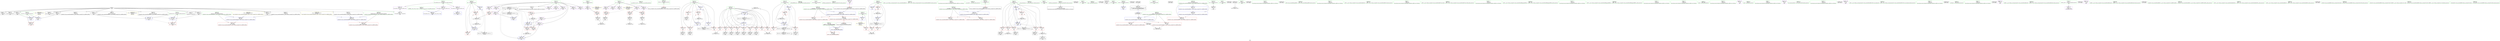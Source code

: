 digraph "SVFG" {
	label="SVFG";

	Node0x55b0bfae4af0 [shape=record,color=grey,label="{NodeID: 0\nNullPtr}"];
	Node0x55b0bfae4af0 -> Node0x55b0bfb07470[style=solid];
	Node0x55b0bfae4af0 -> Node0x55b0bfb07570[style=solid];
	Node0x55b0bfae4af0 -> Node0x55b0bfb07640[style=solid];
	Node0x55b0bfae4af0 -> Node0x55b0bfb07710[style=solid];
	Node0x55b0bfae4af0 -> Node0x55b0bfb077e0[style=solid];
	Node0x55b0bfae4af0 -> Node0x55b0bfb078b0[style=solid];
	Node0x55b0bfae4af0 -> Node0x55b0bfb07980[style=solid];
	Node0x55b0bfae4af0 -> Node0x55b0bfb07a50[style=solid];
	Node0x55b0bfae4af0 -> Node0x55b0bfb07b20[style=solid];
	Node0x55b0bfae4af0 -> Node0x55b0bfb07bf0[style=solid];
	Node0x55b0bfae4af0 -> Node0x55b0bfb07cc0[style=solid];
	Node0x55b0bfae4af0 -> Node0x55b0bfb07d90[style=solid];
	Node0x55b0bfae4af0 -> Node0x55b0bfb07e60[style=solid];
	Node0x55b0bfae4af0 -> Node0x55b0bfb07f30[style=solid];
	Node0x55b0bfae4af0 -> Node0x55b0bfb0e490[style=solid];
	Node0x55b0bfb08950 [shape=record,color=blue,label="{NodeID: 194\n65\<--16\nans\<--\nmain\n}"];
	Node0x55b0bfb08950 -> Node0x55b0bfb0c010[style=dashed];
	Node0x55b0bfb08950 -> Node0x55b0bfb0c0e0[style=dashed];
	Node0x55b0bfb08950 -> Node0x55b0bfb090a0[style=dashed];
	Node0x55b0bfb08950 -> Node0x55b0bfb22250[style=dashed];
	Node0x55b0bfb054c0 [shape=record,color=purple,label="{NodeID: 111\n159\<--8\narrayidx25\<--text\nmain\n}"];
	Node0x55b0bfb054c0 -> Node0x55b0bfb0d460[style=solid];
	Node0x55b0bfb03f50 [shape=record,color=green,label="{NodeID: 28\n36\<--37\n__cxx_global_var_init\<--__cxx_global_var_init_field_insensitive\n}"];
	Node0x55b0bfb0e7c0 [shape=record,color=black,label="{NodeID: 388\n322 = PHI(81, )\n0th arg _ZStplIcSt11char_traitsIcESaIcEENSt7__cxx1112basic_stringIT_T0_T1_EEPKS5_RKS8_ }"];
	Node0x55b0bfb16e90 [shape=record,color=grey,label="{NodeID: 305\n219 = Binary(218, 89, )\n}"];
	Node0x55b0bfb16e90 -> Node0x55b0bfb09170[style=solid];
	Node0x55b0bfb0bb30 [shape=record,color=red,label="{NodeID: 139\n110\<--18\n\<--L\nmain\n}"];
	Node0x55b0bfb0bb30 -> Node0x55b0bfb16d10[style=solid];
	Node0x55b0bfb064c0 [shape=record,color=green,label="{NodeID: 56\n279\<--280\n_ZNSolsEPFRSoS_E\<--_ZNSolsEPFRSoS_E_field_insensitive\n}"];
	Node0x55b0bfb0d1f0 [shape=record,color=red,label="{NodeID: 167\n105\<--104\n\<--arrayidx3\nmain\n}"];
	Node0x55b0bfb0d1f0 -> Node0x55b0bfb08540[style=solid];
	Node0x55b0bfb07d90 [shape=record,color=black,label="{NodeID: 84\n371\<--3\n\<--dummyVal\n_ZStplIcSt11char_traitsIcESaIcEENSt7__cxx1112basic_stringIT_T0_T1_EEPKS5_RKS8_\n}"];
	Node0x55b0bfb07d90 -> Node0x55b0bfb10ac0[style=solid];
	Node0x55b0bfae4cf0 [shape=record,color=green,label="{NodeID: 1\n7\<--1\n__dso_handle\<--dummyObj\nGlob }"];
	Node0x55b0bfb08a20 [shape=record,color=blue,label="{NodeID: 195\n67\<--16\ni\<--\nmain\n}"];
	Node0x55b0bfb08a20 -> Node0x55b0bfb0c1b0[style=dashed];
	Node0x55b0bfb08a20 -> Node0x55b0bfb0c280[style=dashed];
	Node0x55b0bfb08a20 -> Node0x55b0bfb0c350[style=dashed];
	Node0x55b0bfb08a20 -> Node0x55b0bfb0c420[style=dashed];
	Node0x55b0bfb08a20 -> Node0x55b0bfb0c4f0[style=dashed];
	Node0x55b0bfb08a20 -> Node0x55b0bfb0c5c0[style=dashed];
	Node0x55b0bfb08a20 -> Node0x55b0bfb0c690[style=dashed];
	Node0x55b0bfb08a20 -> Node0x55b0bfb0c760[style=dashed];
	Node0x55b0bfb08a20 -> Node0x55b0bfb0c830[style=dashed];
	Node0x55b0bfb08a20 -> Node0x55b0bfb09170[style=dashed];
	Node0x55b0bfb08a20 -> Node0x55b0bfb22750[style=dashed];
	Node0x55b0bfb05590 [shape=record,color=purple,label="{NodeID: 112\n98\<--10\narrayidx\<--str\nmain\n}"];
	Node0x55b0bfb03fe0 [shape=record,color=green,label="{NodeID: 29\n40\<--41\n_ZNSt8ios_base4InitC1Ev\<--_ZNSt8ios_base4InitC1Ev_field_insensitive\n}"];
	Node0x55b0bfb0ebd0 [shape=record,color=black,label="{NodeID: 389\n323 = PHI(241, )\n1st arg _ZStplIcSt11char_traitsIcESaIcEENSt7__cxx1112basic_stringIT_T0_T1_EEPKS5_RKS8_ }"];
	Node0x55b0bfb0ebd0 -> Node0x55b0bfb09650[style=solid];
	Node0x55b0bfb17010 [shape=record,color=grey,label="{NodeID: 306\n93 = cmp(91, 92, )\n}"];
	Node0x55b0bfb0bc00 [shape=record,color=red,label="{NodeID: 140\n113\<--18\n\<--L\nmain\n}"];
	Node0x55b0bfb0bc00 -> Node0x55b0bfb08610[style=solid];
	Node0x55b0bfb065c0 [shape=record,color=green,label="{NodeID: 57\n283\<--284\n_ZNSt7__cxx1119basic_ostringstreamIcSt11char_traitsIcESaIcEED1Ev\<--_ZNSt7__cxx1119basic_ostringstreamIcSt11char_traitsIcESaIcEED1Ev_field_insensitive\n}"];
	Node0x55b0bfb0d2c0 [shape=record,color=red,label="{NodeID: 168\n135\<--134\n\<--arrayidx12\nmain\n}"];
	Node0x55b0bfb0d2c0 -> Node0x55b0bfb058b0[style=solid];
	Node0x55b0bfb07e60 [shape=record,color=black,label="{NodeID: 85\n380\<--3\nlpad.val\<--dummyVal\n_ZStplIcSt11char_traitsIcESaIcEENSt7__cxx1112basic_stringIT_T0_T1_EEPKS5_RKS8_\n}"];
	Node0x55b0bfae5570 [shape=record,color=green,label="{NodeID: 2\n16\<--1\n\<--dummyObj\nCan only get source location for instruction, argument, global var or function.}"];
	Node0x55b0bfb08af0 [shape=record,color=blue,label="{NodeID: 196\n143\<--89\narrayidx17\<--\nmain\n}"];
	Node0x55b0bfb08af0 -> Node0x55b0bfb25e50[style=dashed];
	Node0x55b0bfb05660 [shape=record,color=purple,label="{NodeID: 113\n104\<--10\narrayidx3\<--str\nmain\n}"];
	Node0x55b0bfb05660 -> Node0x55b0bfb0d1f0[style=solid];
	Node0x55b0bfb040b0 [shape=record,color=green,label="{NodeID: 30\n46\<--47\n__cxa_atexit\<--__cxa_atexit_field_insensitive\n}"];
	Node0x55b0bfb0ece0 [shape=record,color=black,label="{NodeID: 390\n324 = PHI(79, )\n2nd arg _ZStplIcSt11char_traitsIcESaIcEENSt7__cxx1112basic_stringIT_T0_T1_EEPKS5_RKS8_ }"];
	Node0x55b0bfb0ece0 -> Node0x55b0bfb09720[style=solid];
	Node0x55b0bfb17190 [shape=record,color=grey,label="{NodeID: 307\n149 = cmp(148, 150, )\n}"];
	Node0x55b0bfb0bcd0 [shape=record,color=red,label="{NodeID: 141\n129\<--18\n\<--L\nmain\n}"];
	Node0x55b0bfb0bcd0 -> Node0x55b0bfb17790[style=solid];
	Node0x55b0bfb066c0 [shape=record,color=green,label="{NodeID: 58\n312\<--313\n__gxx_personality_v0\<--__gxx_personality_v0_field_insensitive\n}"];
	Node0x55b0bfb0d390 [shape=record,color=red,label="{NodeID: 169\n155\<--154\n\<--arrayidx22\nmain\n}"];
	Node0x55b0bfb0d390 -> Node0x55b0bfb05b20[style=solid];
	Node0x55b0bfb07f30 [shape=record,color=black,label="{NodeID: 86\n381\<--3\nlpad.val6\<--dummyVal\n_ZStplIcSt11char_traitsIcESaIcEENSt7__cxx1112basic_stringIT_T0_T1_EEPKS5_RKS8_\n}"];
	Node0x55b0bfae5600 [shape=record,color=green,label="{NodeID: 3\n20\<--1\n.str\<--dummyObj\nGlob }"];
	Node0x55b0bfb08bc0 [shape=record,color=blue,label="{NodeID: 197\n69\<--89\nj\<--\nmain\n}"];
	Node0x55b0bfb08bc0 -> Node0x55b0bfb0c900[style=dashed];
	Node0x55b0bfb08bc0 -> Node0x55b0bfb0c9d0[style=dashed];
	Node0x55b0bfb08bc0 -> Node0x55b0bfb0caa0[style=dashed];
	Node0x55b0bfb08bc0 -> Node0x55b0bfb0cb70[style=dashed];
	Node0x55b0bfb08bc0 -> Node0x55b0bfb0cc40[style=dashed];
	Node0x55b0bfb08bc0 -> Node0x55b0bfb0cd10[style=dashed];
	Node0x55b0bfb08bc0 -> Node0x55b0bfb08bc0[style=dashed];
	Node0x55b0bfb08bc0 -> Node0x55b0bfb08fd0[style=dashed];
	Node0x55b0bfb08bc0 -> Node0x55b0bfb22c50[style=dashed];
	Node0x55b0bfb05730 [shape=record,color=purple,label="{NodeID: 114\n115\<--10\narrayidx6\<--str\nmain\n}"];
	Node0x55b0bfb041b0 [shape=record,color=green,label="{NodeID: 31\n45\<--51\n_ZNSt8ios_base4InitD1Ev\<--_ZNSt8ios_base4InitD1Ev_field_insensitive\n}"];
	Node0x55b0bfb041b0 -> Node0x55b0bfb081d0[style=solid];
	Node0x55b0bfb0f510 [shape=record,color=black,label="{NodeID: 391\n85 = PHI()\n}"];
	Node0x55b0bfb17310 [shape=record,color=grey,label="{NodeID: 308\n168 = cmp(166, 167, )\n}"];
	Node0x55b0bfb0bda0 [shape=record,color=red,label="{NodeID: 142\n91\<--63\n\<--t\nmain\n}"];
	Node0x55b0bfb0bda0 -> Node0x55b0bfb17010[style=solid];
	Node0x55b0bfb067c0 [shape=record,color=green,label="{NodeID: 59\n325\<--326\n__lhs.addr\<--__lhs.addr_field_insensitive\n_ZStplIcSt11char_traitsIcESaIcEENSt7__cxx1112basic_stringIT_T0_T1_EEPKS5_RKS8_\n}"];
	Node0x55b0bfb067c0 -> Node0x55b0bfb0d870[style=solid];
	Node0x55b0bfb067c0 -> Node0x55b0bfb0d940[style=solid];
	Node0x55b0bfb067c0 -> Node0x55b0bfb09650[style=solid];
	Node0x55b0bfb0d460 [shape=record,color=red,label="{NodeID: 170\n160\<--159\n\<--arrayidx25\nmain\n}"];
	Node0x55b0bfb0d460 -> Node0x55b0bfb05cc0[style=solid];
	Node0x55b0bfb08000 [shape=record,color=black,label="{NodeID: 87\n13\<--12\n\<--dp\nCan only get source location for instruction, argument, global var or function.}"];
	Node0x55b0bfae5690 [shape=record,color=green,label="{NodeID: 4\n22\<--1\n.str.1\<--dummyObj\nGlob }"];
	Node0x55b0bfb08c90 [shape=record,color=blue,label="{NodeID: 198\n71\<--16\nk\<--\nmain\n}"];
	Node0x55b0bfb08c90 -> Node0x55b0bfb0cde0[style=dashed];
	Node0x55b0bfb08c90 -> Node0x55b0bfb0ceb0[style=dashed];
	Node0x55b0bfb08c90 -> Node0x55b0bfb0cf80[style=dashed];
	Node0x55b0bfb08c90 -> Node0x55b0bfb08e30[style=dashed];
	Node0x55b0bfb08c90 -> Node0x55b0bfb25950[style=dashed];
	Node0x55b0bfb0a7d0 [shape=record,color=purple,label="{NodeID: 115\n134\<--10\narrayidx12\<--str\nmain\n}"];
	Node0x55b0bfb0a7d0 -> Node0x55b0bfb0d2c0[style=solid];
	Node0x55b0bfb042b0 [shape=record,color=green,label="{NodeID: 32\n58\<--59\nmain\<--main_field_insensitive\n}"];
	Node0x55b0bfb0f610 [shape=record,color=black,label="{NodeID: 392\n117 = PHI()\n}"];
	Node0x55b0bfb17490 [shape=record,color=grey,label="{NodeID: 309\n162 = cmp(156, 161, )\n}"];
	Node0x55b0bfb0be70 [shape=record,color=red,label="{NodeID: 143\n269\<--63\n\<--t\nmain\n}"];
	Node0x55b0bfb06890 [shape=record,color=green,label="{NodeID: 60\n327\<--328\n__rhs.addr\<--__rhs.addr_field_insensitive\n_ZStplIcSt11char_traitsIcESaIcEENSt7__cxx1112basic_stringIT_T0_T1_EEPKS5_RKS8_\n}"];
	Node0x55b0bfb06890 -> Node0x55b0bfb0da10[style=solid];
	Node0x55b0bfb06890 -> Node0x55b0bfb0dae0[style=solid];
	Node0x55b0bfb06890 -> Node0x55b0bfb09720[style=solid];
	Node0x55b0bfb0d530 [shape=record,color=red,label="{NodeID: 171\n177\<--176\n\<--arrayidx35\nmain\n}"];
	Node0x55b0bfb0d530 -> Node0x55b0bfb0a710[style=solid];
	Node0x55b0bfb08100 [shape=record,color=black,label="{NodeID: 88\n60\<--16\nmain_ret\<--\nmain\n}"];
	Node0x55b0bfae5720 [shape=record,color=green,label="{NodeID: 5\n24\<--1\n.str.2\<--dummyObj\nGlob }"];
	Node0x55b0bfb08d60 [shape=record,color=blue,label="{NodeID: 199\n183\<--185\narrayidx39\<--add\nmain\n}"];
	Node0x55b0bfb08d60 -> Node0x55b0bfb0d530[style=dashed];
	Node0x55b0bfb08d60 -> Node0x55b0bfb0d600[style=dashed];
	Node0x55b0bfb08d60 -> Node0x55b0bfb0d6d0[style=dashed];
	Node0x55b0bfb08d60 -> Node0x55b0bfb08d60[style=dashed];
	Node0x55b0bfb08d60 -> Node0x55b0bfb08f00[style=dashed];
	Node0x55b0bfb0a860 [shape=record,color=purple,label="{NodeID: 116\n154\<--10\narrayidx22\<--str\nmain\n}"];
	Node0x55b0bfb0a860 -> Node0x55b0bfb0d390[style=solid];
	Node0x55b0bfb043b0 [shape=record,color=green,label="{NodeID: 33\n61\<--62\nretval\<--retval_field_insensitive\nmain\n}"];
	Node0x55b0bfb043b0 -> Node0x55b0bfb0e590[style=solid];
	Node0x55b0bfb0f710 [shape=record,color=black,label="{NodeID: 393\n43 = PHI()\n}"];
	Node0x55b0bfb17610 [shape=record,color=grey,label="{NodeID: 310\n107 = cmp(106, 108, )\n}"];
	Node0x55b0bfb0bf40 [shape=record,color=red,label="{NodeID: 144\n286\<--63\n\<--t\nmain\n}"];
	Node0x55b0bfb0bf40 -> Node0x55b0bfb16b90[style=solid];
	Node0x55b0bfb06960 [shape=record,color=green,label="{NodeID: 61\n329\<--330\n__len\<--__len_field_insensitive\n_ZStplIcSt11char_traitsIcESaIcEENSt7__cxx1112basic_stringIT_T0_T1_EEPKS5_RKS8_\n}"];
	Node0x55b0bfb06960 -> Node0x55b0bfb0dbb0[style=solid];
	Node0x55b0bfb06960 -> Node0x55b0bfb0dc80[style=solid];
	Node0x55b0bfb06960 -> Node0x55b0bfb10780[style=solid];
	Node0x55b0bfb28b70 [shape=record,color=yellow,style=double,label="{NodeID: 338\n2V_1 = ENCHI(MR_2V_0)\npts\{17 \}\nFun[main]}"];
	Node0x55b0bfb28b70 -> Node0x55b0bfb0b8c0[style=dashed];
	Node0x55b0bfb0d600 [shape=record,color=red,label="{NodeID: 172\n184\<--183\n\<--arrayidx39\nmain\n}"];
	Node0x55b0bfb0d600 -> Node0x55b0bfb0a710[style=solid];
	Node0x55b0bfb081d0 [shape=record,color=black,label="{NodeID: 89\n44\<--45\n\<--_ZNSt8ios_base4InitD1Ev\nCan only get source location for instruction, argument, global var or function.}"];
	Node0x55b0bfae96d0 [shape=record,color=green,label="{NodeID: 6\n26\<--1\n_ZSt4cout\<--dummyObj\nGlob }"];
	Node0x55b0bfb08e30 [shape=record,color=blue,label="{NodeID: 200\n71\<--189\nk\<--inc40\nmain\n}"];
	Node0x55b0bfb08e30 -> Node0x55b0bfb0cde0[style=dashed];
	Node0x55b0bfb08e30 -> Node0x55b0bfb0ceb0[style=dashed];
	Node0x55b0bfb08e30 -> Node0x55b0bfb0cf80[style=dashed];
	Node0x55b0bfb08e30 -> Node0x55b0bfb08e30[style=dashed];
	Node0x55b0bfb08e30 -> Node0x55b0bfb25950[style=dashed];
	Node0x55b0bfb0a8f0 [shape=record,color=purple,label="{NodeID: 117\n142\<--12\narrayidx16\<--dp\nmain\n}"];
	Node0x55b0bfb04480 [shape=record,color=green,label="{NodeID: 34\n63\<--64\nt\<--t_field_insensitive\nmain\n}"];
	Node0x55b0bfb04480 -> Node0x55b0bfb0bda0[style=solid];
	Node0x55b0bfb04480 -> Node0x55b0bfb0be70[style=solid];
	Node0x55b0bfb04480 -> Node0x55b0bfb0bf40[style=solid];
	Node0x55b0bfb04480 -> Node0x55b0bfb0e660[style=solid];
	Node0x55b0bfb04480 -> Node0x55b0bfb09580[style=solid];
	Node0x55b0bfb0f810 [shape=record,color=black,label="{NodeID: 394\n100 = PHI()\n}"];
	Node0x55b0bfb17790 [shape=record,color=grey,label="{NodeID: 311\n130 = cmp(128, 129, )\n}"];
	Node0x55b0bfb0c010 [shape=record,color=red,label="{NodeID: 145\n208\<--65\n\<--ans\nmain\n}"];
	Node0x55b0bfb0c010 -> Node0x55b0bfb16a10[style=solid];
	Node0x55b0bfb06a30 [shape=record,color=green,label="{NodeID: 62\n331\<--332\nnrvo\<--nrvo_field_insensitive\n_ZStplIcSt11char_traitsIcESaIcEENSt7__cxx1112basic_stringIT_T0_T1_EEPKS5_RKS8_\n}"];
	Node0x55b0bfb06a30 -> Node0x55b0bfb0dd50[style=solid];
	Node0x55b0bfb06a30 -> Node0x55b0bfb10850[style=solid];
	Node0x55b0bfb06a30 -> Node0x55b0bfb10920[style=solid];
	Node0x55b0bfb0d6d0 [shape=record,color=red,label="{NodeID: 173\n198\<--197\n\<--arrayidx44\nmain\n}"];
	Node0x55b0bfb0d6d0 -> Node0x55b0bfb16890[style=solid];
	Node0x55b0bfb082d0 [shape=record,color=black,label="{NodeID: 90\n226\<--73\n\<--out\nmain\n}"];
	Node0x55b0bfae9760 [shape=record,color=green,label="{NodeID: 7\n27\<--1\n.str.3\<--dummyObj\nGlob }"];
	Node0x55b0bfb08f00 [shape=record,color=blue,label="{NodeID: 201\n197\<--199\narrayidx44\<--rem\nmain\n}"];
	Node0x55b0bfb08f00 -> Node0x55b0bfb25e50[style=dashed];
	Node0x55b0bfb0a9c0 [shape=record,color=purple,label="{NodeID: 118\n143\<--12\narrayidx17\<--dp\nmain\n}"];
	Node0x55b0bfb0a9c0 -> Node0x55b0bfb08af0[style=solid];
	Node0x55b0bfb04550 [shape=record,color=green,label="{NodeID: 35\n65\<--66\nans\<--ans_field_insensitive\nmain\n}"];
	Node0x55b0bfb04550 -> Node0x55b0bfb0c010[style=solid];
	Node0x55b0bfb04550 -> Node0x55b0bfb0c0e0[style=solid];
	Node0x55b0bfb04550 -> Node0x55b0bfb08950[style=solid];
	Node0x55b0bfb04550 -> Node0x55b0bfb090a0[style=solid];
	Node0x55b0bfb0f910 [shape=record,color=black,label="{NodeID: 395\n276 = PHI()\n}"];
	Node0x55b0bfb17910 [shape=record,color=grey,label="{NodeID: 312\n238 = cmp(235, 239, )\n}"];
	Node0x55b0bfb0c0e0 [shape=record,color=red,label="{NodeID: 146\n227\<--65\n\<--ans\nmain\n}"];
	Node0x55b0bfb06b00 [shape=record,color=green,label="{NodeID: 63\n333\<--334\nexn.slot\<--exn.slot_field_insensitive\n_ZStplIcSt11char_traitsIcESaIcEENSt7__cxx1112basic_stringIT_T0_T1_EEPKS5_RKS8_\n}"];
	Node0x55b0bfb06b00 -> Node0x55b0bfb0de20[style=solid];
	Node0x55b0bfb06b00 -> Node0x55b0bfb109f0[style=solid];
	Node0x55b0bfb0d7a0 [shape=record,color=red,label="{NodeID: 174\n213\<--212\n\<--arrayidx51\nmain\n}"];
	Node0x55b0bfb0d7a0 -> Node0x55b0bfb16a10[style=solid];
	Node0x55b0bfb083a0 [shape=record,color=black,label="{NodeID: 91\n97\<--96\nidxprom\<--\nmain\n}"];
	Node0x55b0bfae9820 [shape=record,color=green,label="{NodeID: 8\n29\<--1\n.str.4\<--dummyObj\nGlob }"];
	Node0x55b0bfb08fd0 [shape=record,color=blue,label="{NodeID: 202\n69\<--205\nj\<--inc47\nmain\n}"];
	Node0x55b0bfb08fd0 -> Node0x55b0bfb0c900[style=dashed];
	Node0x55b0bfb08fd0 -> Node0x55b0bfb0c9d0[style=dashed];
	Node0x55b0bfb08fd0 -> Node0x55b0bfb0caa0[style=dashed];
	Node0x55b0bfb08fd0 -> Node0x55b0bfb0cb70[style=dashed];
	Node0x55b0bfb08fd0 -> Node0x55b0bfb0cc40[style=dashed];
	Node0x55b0bfb08fd0 -> Node0x55b0bfb0cd10[style=dashed];
	Node0x55b0bfb08fd0 -> Node0x55b0bfb08bc0[style=dashed];
	Node0x55b0bfb08fd0 -> Node0x55b0bfb08fd0[style=dashed];
	Node0x55b0bfb08fd0 -> Node0x55b0bfb22c50[style=dashed];
	Node0x55b0bfb0aa90 [shape=record,color=purple,label="{NodeID: 119\n172\<--12\narrayidx33\<--dp\nmain\n}"];
	Node0x55b0bfb04620 [shape=record,color=green,label="{NodeID: 36\n67\<--68\ni\<--i_field_insensitive\nmain\n}"];
	Node0x55b0bfb04620 -> Node0x55b0bfb0c1b0[style=solid];
	Node0x55b0bfb04620 -> Node0x55b0bfb0c280[style=solid];
	Node0x55b0bfb04620 -> Node0x55b0bfb0c350[style=solid];
	Node0x55b0bfb04620 -> Node0x55b0bfb0c420[style=solid];
	Node0x55b0bfb04620 -> Node0x55b0bfb0c4f0[style=solid];
	Node0x55b0bfb04620 -> Node0x55b0bfb0c5c0[style=solid];
	Node0x55b0bfb04620 -> Node0x55b0bfb0c690[style=solid];
	Node0x55b0bfb04620 -> Node0x55b0bfb0c760[style=solid];
	Node0x55b0bfb04620 -> Node0x55b0bfb0c830[style=solid];
	Node0x55b0bfb04620 -> Node0x55b0bfb08a20[style=solid];
	Node0x55b0bfb04620 -> Node0x55b0bfb09170[style=solid];
	Node0x55b0bfb0fa10 [shape=record,color=black,label="{NodeID: 396\n357 = PHI()\n}"];
	Node0x55b0bfb17a90 [shape=record,color=grey,label="{NodeID: 313\n137 = cmp(136, 138, )\n}"];
	Node0x55b0bfb0c1b0 [shape=record,color=red,label="{NodeID: 147\n128\<--67\n\<--i\nmain\n}"];
	Node0x55b0bfb0c1b0 -> Node0x55b0bfb17790[style=solid];
	Node0x55b0bfb06bd0 [shape=record,color=green,label="{NodeID: 64\n335\<--336\nehselector.slot\<--ehselector.slot_field_insensitive\n_ZStplIcSt11char_traitsIcESaIcEENSt7__cxx1112basic_stringIT_T0_T1_EEPKS5_RKS8_\n}"];
	Node0x55b0bfb06bd0 -> Node0x55b0bfb0def0[style=solid];
	Node0x55b0bfb06bd0 -> Node0x55b0bfb10ac0[style=solid];
	Node0x55b0bfb0d870 [shape=record,color=red,label="{NodeID: 175\n339\<--325\n\<--__lhs.addr\n_ZStplIcSt11char_traitsIcESaIcEENSt7__cxx1112basic_stringIT_T0_T1_EEPKS5_RKS8_\n|{<s0>23}}"];
	Node0x55b0bfb0d870:s0 -> Node0x55b0bfb361c0[style=solid,color=red];
	Node0x55b0bfb08470 [shape=record,color=black,label="{NodeID: 92\n103\<--102\nidxprom2\<--\nmain\n}"];
	Node0x55b0bfae98e0 [shape=record,color=green,label="{NodeID: 9\n32\<--1\n\<--dummyObj\nCan only get source location for instruction, argument, global var or function.}"];
	Node0x55b0bfb090a0 [shape=record,color=blue,label="{NodeID: 203\n65\<--215\nans\<--rem53\nmain\n}"];
	Node0x55b0bfb090a0 -> Node0x55b0bfb0c010[style=dashed];
	Node0x55b0bfb090a0 -> Node0x55b0bfb0c0e0[style=dashed];
	Node0x55b0bfb090a0 -> Node0x55b0bfb090a0[style=dashed];
	Node0x55b0bfb090a0 -> Node0x55b0bfb22250[style=dashed];
	Node0x55b0bfb0ab60 [shape=record,color=purple,label="{NodeID: 120\n176\<--12\narrayidx35\<--dp\nmain\n}"];
	Node0x55b0bfb0ab60 -> Node0x55b0bfb0d530[style=solid];
	Node0x55b0bfb046f0 [shape=record,color=green,label="{NodeID: 37\n69\<--70\nj\<--j_field_insensitive\nmain\n}"];
	Node0x55b0bfb046f0 -> Node0x55b0bfb0c900[style=solid];
	Node0x55b0bfb046f0 -> Node0x55b0bfb0c9d0[style=solid];
	Node0x55b0bfb046f0 -> Node0x55b0bfb0caa0[style=solid];
	Node0x55b0bfb046f0 -> Node0x55b0bfb0cb70[style=solid];
	Node0x55b0bfb046f0 -> Node0x55b0bfb0cc40[style=solid];
	Node0x55b0bfb046f0 -> Node0x55b0bfb0cd10[style=solid];
	Node0x55b0bfb046f0 -> Node0x55b0bfb08bc0[style=solid];
	Node0x55b0bfb046f0 -> Node0x55b0bfb08fd0[style=solid];
	Node0x55b0bfb0fb10 [shape=record,color=black,label="{NodeID: 397\n228 = PHI()\n}"];
	Node0x55b0bfb0c280 [shape=record,color=red,label="{NodeID: 148\n132\<--67\n\<--i\nmain\n}"];
	Node0x55b0bfb0c280 -> Node0x55b0bfb086e0[style=solid];
	Node0x55b0bfb06ca0 [shape=record,color=green,label="{NodeID: 65\n341\<--342\n_ZNSt11char_traitsIcE6lengthEPKc\<--_ZNSt11char_traitsIcE6lengthEPKc_field_insensitive\n}"];
	Node0x55b0bfb0d940 [shape=record,color=red,label="{NodeID: 176\n355\<--325\n\<--__lhs.addr\n_ZStplIcSt11char_traitsIcESaIcEENSt7__cxx1112basic_stringIT_T0_T1_EEPKS5_RKS8_\n}"];
	Node0x55b0bfb08540 [shape=record,color=black,label="{NodeID: 93\n106\<--105\nconv\<--\nmain\n}"];
	Node0x55b0bfb08540 -> Node0x55b0bfb17610[style=solid];
	Node0x55b0bfae99a0 [shape=record,color=green,label="{NodeID: 10\n89\<--1\n\<--dummyObj\nCan only get source location for instruction, argument, global var or function.}"];
	Node0x55b0bfb09170 [shape=record,color=blue,label="{NodeID: 204\n67\<--219\ni\<--inc55\nmain\n}"];
	Node0x55b0bfb09170 -> Node0x55b0bfb0c1b0[style=dashed];
	Node0x55b0bfb09170 -> Node0x55b0bfb0c280[style=dashed];
	Node0x55b0bfb09170 -> Node0x55b0bfb0c350[style=dashed];
	Node0x55b0bfb09170 -> Node0x55b0bfb0c420[style=dashed];
	Node0x55b0bfb09170 -> Node0x55b0bfb0c4f0[style=dashed];
	Node0x55b0bfb09170 -> Node0x55b0bfb0c5c0[style=dashed];
	Node0x55b0bfb09170 -> Node0x55b0bfb0c690[style=dashed];
	Node0x55b0bfb09170 -> Node0x55b0bfb0c760[style=dashed];
	Node0x55b0bfb09170 -> Node0x55b0bfb0c830[style=dashed];
	Node0x55b0bfb09170 -> Node0x55b0bfb09170[style=dashed];
	Node0x55b0bfb09170 -> Node0x55b0bfb22750[style=dashed];
	Node0x55b0bfb0ac30 [shape=record,color=purple,label="{NodeID: 121\n180\<--12\narrayidx37\<--dp\nmain\n}"];
	Node0x55b0bfb047c0 [shape=record,color=green,label="{NodeID: 38\n71\<--72\nk\<--k_field_insensitive\nmain\n}"];
	Node0x55b0bfb047c0 -> Node0x55b0bfb0cde0[style=solid];
	Node0x55b0bfb047c0 -> Node0x55b0bfb0ceb0[style=solid];
	Node0x55b0bfb047c0 -> Node0x55b0bfb0cf80[style=solid];
	Node0x55b0bfb047c0 -> Node0x55b0bfb08c90[style=solid];
	Node0x55b0bfb047c0 -> Node0x55b0bfb08e30[style=solid];
	Node0x55b0bfb0c350 [shape=record,color=red,label="{NodeID: 149\n140\<--67\n\<--i\nmain\n}"];
	Node0x55b0bfb0c350 -> Node0x55b0bfb05980[style=solid];
	Node0x55b0bfb06da0 [shape=record,color=green,label="{NodeID: 66\n346\<--347\n_ZNSt7__cxx1112basic_stringIcSt11char_traitsIcESaIcEEC1Ev\<--_ZNSt7__cxx1112basic_stringIcSt11char_traitsIcESaIcEEC1Ev_field_insensitive\n}"];
	Node0x55b0bfb0da10 [shape=record,color=red,label="{NodeID: 177\n349\<--327\n\<--__rhs.addr\n_ZStplIcSt11char_traitsIcESaIcEENSt7__cxx1112basic_stringIT_T0_T1_EEPKS5_RKS8_\n}"];
	Node0x55b0bfb08610 [shape=record,color=black,label="{NodeID: 94\n114\<--113\nidxprom5\<--\nmain\n}"];
	Node0x55b0bfae9aa0 [shape=record,color=green,label="{NodeID: 11\n108\<--1\n\<--dummyObj\nCan only get source location for instruction, argument, global var or function.}"];
	Node0x55b0bfb09240 [shape=record,color=blue,label="{NodeID: 205\n75\<--253\nexn.slot\<--\nmain\n}"];
	Node0x55b0bfb09240 -> Node0x55b0bfb0d050[style=dashed];
	Node0x55b0bfb0ad00 [shape=record,color=purple,label="{NodeID: 122\n183\<--12\narrayidx39\<--dp\nmain\n}"];
	Node0x55b0bfb0ad00 -> Node0x55b0bfb0d600[style=solid];
	Node0x55b0bfb0ad00 -> Node0x55b0bfb08d60[style=solid];
	Node0x55b0bfb04890 [shape=record,color=green,label="{NodeID: 39\n73\<--74\nout\<--out_field_insensitive\nmain\n}"];
	Node0x55b0bfb04890 -> Node0x55b0bfb082d0[style=solid];
	Node0x55b0bfb0c420 [shape=record,color=red,label="{NodeID: 150\n152\<--67\n\<--i\nmain\n}"];
	Node0x55b0bfb0c420 -> Node0x55b0bfb05a50[style=solid];
	Node0x55b0bfb06ea0 [shape=record,color=green,label="{NodeID: 67\n353\<--354\n_ZNSt7__cxx1112basic_stringIcSt11char_traitsIcESaIcEE7reserveEm\<--_ZNSt7__cxx1112basic_stringIcSt11char_traitsIcESaIcEE7reserveEm_field_insensitive\n}"];
	Node0x55b0bfb0dae0 [shape=record,color=red,label="{NodeID: 178\n360\<--327\n\<--__rhs.addr\n_ZStplIcSt11char_traitsIcESaIcEENSt7__cxx1112basic_stringIT_T0_T1_EEPKS5_RKS8_\n}"];
	Node0x55b0bfb086e0 [shape=record,color=black,label="{NodeID: 95\n133\<--132\nidxprom11\<--\nmain\n}"];
	Node0x55b0bfae9ba0 [shape=record,color=green,label="{NodeID: 12\n120\<--1\n\<--dummyObj\nCan only get source location for instruction, argument, global var or function.}"];
	Node0x55b0bfb09310 [shape=record,color=blue,label="{NodeID: 206\n77\<--255\nehselector.slot\<--\nmain\n}"];
	Node0x55b0bfb09310 -> Node0x55b0bfb0d120[style=dashed];
	Node0x55b0bfb0add0 [shape=record,color=purple,label="{NodeID: 123\n194\<--12\narrayidx42\<--dp\nmain\n}"];
	Node0x55b0bfb04960 [shape=record,color=green,label="{NodeID: 40\n75\<--76\nexn.slot\<--exn.slot_field_insensitive\nmain\n}"];
	Node0x55b0bfb04960 -> Node0x55b0bfb0d050[style=solid];
	Node0x55b0bfb04960 -> Node0x55b0bfb09240[style=solid];
	Node0x55b0bfb04960 -> Node0x55b0bfb093e0[style=solid];
	Node0x55b0bfb21850 [shape=record,color=black,label="{NodeID: 317\nMR_4V_2 = PHI(MR_4V_4, MR_4V_1, )\npts\{19 \}\n}"];
	Node0x55b0bfb21850 -> Node0x55b0bfb087b0[style=dashed];
	Node0x55b0bfb0c4f0 [shape=record,color=red,label="{NodeID: 151\n167\<--67\n\<--i\nmain\n}"];
	Node0x55b0bfb0c4f0 -> Node0x55b0bfb17310[style=solid];
	Node0x55b0bfb06fa0 [shape=record,color=green,label="{NodeID: 68\n358\<--359\n_ZNSt7__cxx1112basic_stringIcSt11char_traitsIcESaIcEE6appendEPKcm\<--_ZNSt7__cxx1112basic_stringIcSt11char_traitsIcESaIcEE6appendEPKcm_field_insensitive\n}"];
	Node0x55b0bfb0dbb0 [shape=record,color=red,label="{NodeID: 179\n348\<--329\n\<--__len\n_ZStplIcSt11char_traitsIcESaIcEENSt7__cxx1112basic_stringIT_T0_T1_EEPKS5_RKS8_\n}"];
	Node0x55b0bfb0dbb0 -> Node0x55b0bfb16110[style=solid];
	Node0x55b0bfb058b0 [shape=record,color=black,label="{NodeID: 96\n136\<--135\nconv13\<--\nmain\n}"];
	Node0x55b0bfb058b0 -> Node0x55b0bfb17a90[style=solid];
	Node0x55b0bfaf58e0 [shape=record,color=green,label="{NodeID: 13\n121\<--1\n\<--dummyObj\nCan only get source location for instruction, argument, global var or function.}"];
	Node0x55b0bfb093e0 [shape=record,color=blue,label="{NodeID: 207\n75\<--259\nexn.slot\<--\nmain\n}"];
	Node0x55b0bfb093e0 -> Node0x55b0bfb0d050[style=dashed];
	Node0x55b0bfb0aea0 [shape=record,color=purple,label="{NodeID: 124\n197\<--12\narrayidx44\<--dp\nmain\n}"];
	Node0x55b0bfb0aea0 -> Node0x55b0bfb0d6d0[style=solid];
	Node0x55b0bfb0aea0 -> Node0x55b0bfb08f00[style=solid];
	Node0x55b0bfb04a30 [shape=record,color=green,label="{NodeID: 41\n77\<--78\nehselector.slot\<--ehselector.slot_field_insensitive\nmain\n}"];
	Node0x55b0bfb04a30 -> Node0x55b0bfb0d120[style=solid];
	Node0x55b0bfb04a30 -> Node0x55b0bfb09310[style=solid];
	Node0x55b0bfb04a30 -> Node0x55b0bfb094b0[style=solid];
	Node0x55b0bfb21d50 [shape=record,color=black,label="{NodeID: 318\nMR_8V_3 = PHI(MR_8V_4, MR_8V_2, )\npts\{64 \}\n}"];
	Node0x55b0bfb21d50 -> Node0x55b0bfb0bda0[style=dashed];
	Node0x55b0bfb21d50 -> Node0x55b0bfb0be70[style=dashed];
	Node0x55b0bfb21d50 -> Node0x55b0bfb0bf40[style=dashed];
	Node0x55b0bfb21d50 -> Node0x55b0bfb09580[style=dashed];
	Node0x55b0bfb0c5c0 [shape=record,color=red,label="{NodeID: 152\n178\<--67\n\<--i\nmain\n}"];
	Node0x55b0bfb0c5c0 -> Node0x55b0bfb05f30[style=solid];
	Node0x55b0bfb070a0 [shape=record,color=green,label="{NodeID: 69\n362\<--363\n_ZNSt7__cxx1112basic_stringIcSt11char_traitsIcESaIcEE6appendERKS4_\<--_ZNSt7__cxx1112basic_stringIcSt11char_traitsIcESaIcEE6appendERKS4__field_insensitive\n}"];
	Node0x55b0bfb292a0 [shape=record,color=yellow,style=double,label="{NodeID: 346\n18V_1 = ENCHI(MR_18V_0)\npts\{76 \}\nFun[main]}"];
	Node0x55b0bfb292a0 -> Node0x55b0bfb09240[style=dashed];
	Node0x55b0bfb292a0 -> Node0x55b0bfb093e0[style=dashed];
	Node0x55b0bfb0dc80 [shape=record,color=red,label="{NodeID: 180\n356\<--329\n\<--__len\n_ZStplIcSt11char_traitsIcESaIcEENSt7__cxx1112basic_stringIT_T0_T1_EEPKS5_RKS8_\n}"];
	Node0x55b0bfb05980 [shape=record,color=black,label="{NodeID: 97\n141\<--140\nidxprom15\<--\nmain\n}"];
	Node0x55b0bfaf59e0 [shape=record,color=green,label="{NodeID: 14\n122\<--1\n\<--dummyObj\nCan only get source location for instruction, argument, global var or function.}"];
	Node0x55b0bfb094b0 [shape=record,color=blue,label="{NodeID: 208\n77\<--261\nehselector.slot\<--\nmain\n}"];
	Node0x55b0bfb094b0 -> Node0x55b0bfb0d120[style=dashed];
	Node0x55b0bfb0af70 [shape=record,color=purple,label="{NodeID: 125\n211\<--12\narrayidx50\<--dp\nmain\n}"];
	Node0x55b0bfb04b00 [shape=record,color=green,label="{NodeID: 42\n79\<--80\ns\<--s_field_insensitive\nmain\n|{<s0>11}}"];
	Node0x55b0bfb04b00:s0 -> Node0x55b0bfb0ece0[style=solid,color=red];
	Node0x55b0bfb22250 [shape=record,color=black,label="{NodeID: 319\nMR_10V_2 = PHI(MR_10V_4, MR_10V_1, )\npts\{66 \}\n}"];
	Node0x55b0bfb22250 -> Node0x55b0bfb08950[style=dashed];
	Node0x55b0bfb0c690 [shape=record,color=red,label="{NodeID: 153\n192\<--67\n\<--i\nmain\n}"];
	Node0x55b0bfb0c690 -> Node0x55b0bfb050b0[style=solid];
	Node0x55b0bfb071a0 [shape=record,color=green,label="{NodeID: 70\n403\<--404\n__s.addr\<--__s.addr_field_insensitive\n_ZNSt11char_traitsIcE6lengthEPKc\n}"];
	Node0x55b0bfb071a0 -> Node0x55b0bfb0dfc0[style=solid];
	Node0x55b0bfb071a0 -> Node0x55b0bfb10b90[style=solid];
	Node0x55b0bfb29380 [shape=record,color=yellow,style=double,label="{NodeID: 347\n20V_1 = ENCHI(MR_20V_0)\npts\{78 \}\nFun[main]}"];
	Node0x55b0bfb29380 -> Node0x55b0bfb09310[style=dashed];
	Node0x55b0bfb29380 -> Node0x55b0bfb094b0[style=dashed];
	Node0x55b0bfb0dd50 [shape=record,color=red,label="{NodeID: 181\n366\<--331\nnrvo.val\<--nrvo\n_ZStplIcSt11char_traitsIcESaIcEENSt7__cxx1112basic_stringIT_T0_T1_EEPKS5_RKS8_\n}"];
	Node0x55b0bfb05a50 [shape=record,color=black,label="{NodeID: 98\n153\<--152\nidxprom21\<--\nmain\n}"];
	Node0x55b0bfaf5ae0 [shape=record,color=green,label="{NodeID: 15\n138\<--1\n\<--dummyObj\nCan only get source location for instruction, argument, global var or function.}"];
	Node0x55b0bfb09580 [shape=record,color=blue,label="{NodeID: 209\n63\<--287\nt\<--inc78\nmain\n}"];
	Node0x55b0bfb09580 -> Node0x55b0bfb21d50[style=dashed];
	Node0x55b0bfb0b040 [shape=record,color=purple,label="{NodeID: 126\n212\<--12\narrayidx51\<--dp\nmain\n}"];
	Node0x55b0bfb0b040 -> Node0x55b0bfb0d7a0[style=solid];
	Node0x55b0bfb04bd0 [shape=record,color=green,label="{NodeID: 43\n81\<--82\nref.tmp\<--ref.tmp_field_insensitive\nmain\n|{<s0>11}}"];
	Node0x55b0bfb04bd0:s0 -> Node0x55b0bfb0e7c0[style=solid,color=red];
	Node0x55b0bfb22750 [shape=record,color=black,label="{NodeID: 320\nMR_12V_2 = PHI(MR_12V_4, MR_12V_1, )\npts\{68 \}\n}"];
	Node0x55b0bfb22750 -> Node0x55b0bfb08a20[style=dashed];
	Node0x55b0bfb0c760 [shape=record,color=red,label="{NodeID: 154\n209\<--67\n\<--i\nmain\n}"];
	Node0x55b0bfb0c760 -> Node0x55b0bfb05250[style=solid];
	Node0x55b0bfb07270 [shape=record,color=green,label="{NodeID: 71\n408\<--409\nstrlen\<--strlen_field_insensitive\n}"];
	Node0x55b0bfb29460 [shape=record,color=yellow,style=double,label="{NodeID: 348\n22V_1 = ENCHI(MR_22V_0)\npts\{90000 \}\nFun[main]}"];
	Node0x55b0bfb29460 -> Node0x55b0bfb0d460[style=dashed];
	Node0x55b0bfb0de20 [shape=record,color=red,label="{NodeID: 182\n378\<--333\nexn\<--exn.slot\n_ZStplIcSt11char_traitsIcESaIcEENSt7__cxx1112basic_stringIT_T0_T1_EEPKS5_RKS8_\n}"];
	Node0x55b0bfb05b20 [shape=record,color=black,label="{NodeID: 99\n156\<--155\nconv23\<--\nmain\n}"];
	Node0x55b0bfb05b20 -> Node0x55b0bfb17490[style=solid];
	Node0x55b0bfaf5be0 [shape=record,color=green,label="{NodeID: 16\n150\<--1\n\<--dummyObj\nCan only get source location for instruction, argument, global var or function.}"];
	Node0x55b0bfb09650 [shape=record,color=blue,label="{NodeID: 210\n325\<--323\n__lhs.addr\<--__lhs\n_ZStplIcSt11char_traitsIcESaIcEENSt7__cxx1112basic_stringIT_T0_T1_EEPKS5_RKS8_\n}"];
	Node0x55b0bfb09650 -> Node0x55b0bfb0d870[style=dashed];
	Node0x55b0bfb09650 -> Node0x55b0bfb0d940[style=dashed];
	Node0x55b0bfb0b110 [shape=record,color=purple,label="{NodeID: 127\n84\<--20\n\<--.str\nmain\n}"];
	Node0x55b0bfb04ca0 [shape=record,color=green,label="{NodeID: 44\n86\<--87\nscanf\<--scanf_field_insensitive\n}"];
	Node0x55b0bfb22c50 [shape=record,color=black,label="{NodeID: 321\nMR_14V_2 = PHI(MR_14V_3, MR_14V_1, )\npts\{70 \}\n}"];
	Node0x55b0bfb22c50 -> Node0x55b0bfb08bc0[style=dashed];
	Node0x55b0bfb22c50 -> Node0x55b0bfb22c50[style=dashed];
	Node0x55b0bfb0c830 [shape=record,color=red,label="{NodeID: 155\n218\<--67\n\<--i\nmain\n}"];
	Node0x55b0bfb0c830 -> Node0x55b0bfb16e90[style=solid];
	Node0x55b0bfb07370 [shape=record,color=green,label="{NodeID: 72\n33\<--425\n_GLOBAL__sub_I_wcao_2_0.cpp\<--_GLOBAL__sub_I_wcao_2_0.cpp_field_insensitive\n}"];
	Node0x55b0bfb07370 -> Node0x55b0bfb0e390[style=solid];
	Node0x55b0bfb29540 [shape=record,color=yellow,style=double,label="{NodeID: 349\n24V_1 = ENCHI(MR_24V_0)\npts\{110000 \}\nFun[main]}"];
	Node0x55b0bfb29540 -> Node0x55b0bfb0d1f0[style=dashed];
	Node0x55b0bfb29540 -> Node0x55b0bfb0d2c0[style=dashed];
	Node0x55b0bfb29540 -> Node0x55b0bfb0d390[style=dashed];
	Node0x55b0bfb0def0 [shape=record,color=red,label="{NodeID: 183\n379\<--335\nsel\<--ehselector.slot\n_ZStplIcSt11char_traitsIcESaIcEENSt7__cxx1112basic_stringIT_T0_T1_EEPKS5_RKS8_\n}"];
	Node0x55b0bfb05bf0 [shape=record,color=black,label="{NodeID: 100\n158\<--157\nidxprom24\<--\nmain\n}"];
	Node0x55b0bfaf5ce0 [shape=record,color=green,label="{NodeID: 17\n200\<--1\n\<--dummyObj\nCan only get source location for instruction, argument, global var or function.}"];
	Node0x55b0bfb36ee0 [shape=record,color=black,label="{NodeID: 377\n235 = PHI()\n}"];
	Node0x55b0bfb36ee0 -> Node0x55b0bfb17910[style=solid];
	Node0x55b0bfb09720 [shape=record,color=blue,label="{NodeID: 211\n327\<--324\n__rhs.addr\<--__rhs\n_ZStplIcSt11char_traitsIcESaIcEENSt7__cxx1112basic_stringIT_T0_T1_EEPKS5_RKS8_\n}"];
	Node0x55b0bfb09720 -> Node0x55b0bfb0da10[style=dashed];
	Node0x55b0bfb09720 -> Node0x55b0bfb0dae0[style=dashed];
	Node0x55b0bfb0b1e0 [shape=record,color=purple,label="{NodeID: 128\n99\<--22\n\<--.str.1\nmain\n}"];
	Node0x55b0bfb04da0 [shape=record,color=green,label="{NodeID: 45\n123\<--124\nllvm.memset.p0i8.i64\<--llvm.memset.p0i8.i64_field_insensitive\n}"];
	Node0x55b0bfb23150 [shape=record,color=black,label="{NodeID: 322\nMR_16V_2 = PHI(MR_16V_3, MR_16V_1, )\npts\{72 \}\n}"];
	Node0x55b0bfb23150 -> Node0x55b0bfb23150[style=dashed];
	Node0x55b0bfb23150 -> Node0x55b0bfb25950[style=dashed];
	Node0x55b0bfb0c900 [shape=record,color=red,label="{NodeID: 156\n148\<--69\n\<--j\nmain\n}"];
	Node0x55b0bfb0c900 -> Node0x55b0bfb17190[style=solid];
	Node0x55b0bfb07470 [shape=record,color=black,label="{NodeID: 73\n2\<--3\ndummyVal\<--dummyVal\n}"];
	Node0x55b0bfb0dfc0 [shape=record,color=red,label="{NodeID: 184\n406\<--403\n\<--__s.addr\n_ZNSt11char_traitsIcE6lengthEPKc\n}"];
	Node0x55b0bfb05cc0 [shape=record,color=black,label="{NodeID: 101\n161\<--160\nconv26\<--\nmain\n}"];
	Node0x55b0bfb05cc0 -> Node0x55b0bfb17490[style=solid];
	Node0x55b0bfaf5de0 [shape=record,color=green,label="{NodeID: 18\n223\<--1\n\<--dummyObj\nCan only get source location for instruction, argument, global var or function.}"];
	Node0x55b0bfb36830 [shape=record,color=black,label="{NodeID: 378\n245 = PHI()\n}"];
	Node0x55b0bfb0a710 [shape=record,color=grey,label="{NodeID: 295\n185 = Binary(184, 177, )\n}"];
	Node0x55b0bfb0a710 -> Node0x55b0bfb08d60[style=solid];
	Node0x55b0bfb10780 [shape=record,color=blue,label="{NodeID: 212\n329\<--340\n__len\<--call\n_ZStplIcSt11char_traitsIcESaIcEENSt7__cxx1112basic_stringIT_T0_T1_EEPKS5_RKS8_\n}"];
	Node0x55b0bfb10780 -> Node0x55b0bfb0dbb0[style=dashed];
	Node0x55b0bfb10780 -> Node0x55b0bfb0dc80[style=dashed];
	Node0x55b0bfb0b2b0 [shape=record,color=purple,label="{NodeID: 129\n116\<--22\n\<--.str.1\nmain\n}"];
	Node0x55b0bfb04ea0 [shape=record,color=green,label="{NodeID: 46\n224\<--225\n_ZNSt7__cxx1119basic_ostringstreamIcSt11char_traitsIcESaIcEEC1ESt13_Ios_Openmode\<--_ZNSt7__cxx1119basic_ostringstreamIcSt11char_traitsIcESaIcEEC1ESt13_Ios_Openmode_field_insensitive\n}"];
	Node0x55b0bfb23650 [shape=record,color=black,label="{NodeID: 323\nMR_26V_2 = PHI(MR_26V_3, MR_26V_1, )\npts\{140000 \}\n}"];
	Node0x55b0bfb23650 -> Node0x55b0bfb08af0[style=dashed];
	Node0x55b0bfb23650 -> Node0x55b0bfb23650[style=dashed];
	Node0x55b0bfb23650 -> Node0x55b0bfb25e50[style=dashed];
	Node0x55b0bfb0c9d0 [shape=record,color=red,label="{NodeID: 157\n157\<--69\n\<--j\nmain\n}"];
	Node0x55b0bfb0c9d0 -> Node0x55b0bfb05bf0[style=solid];
	Node0x55b0bfb07570 [shape=record,color=black,label="{NodeID: 74\n252\<--3\n\<--dummyVal\nmain\n}"];
	Node0x55b0bfb0e090 [shape=record,color=blue,label="{NodeID: 185\n15\<--16\nN\<--\nGlob }"];
	Node0x55b0bfb0e090 -> Node0x55b0bfb28b70[style=dashed];
	Node0x55b0bfb05d90 [shape=record,color=black,label="{NodeID: 102\n171\<--170\nidxprom32\<--\nmain\n}"];
	Node0x55b0bfaf5ee0 [shape=record,color=green,label="{NodeID: 19\n239\<--1\n\<--dummyObj\nCan only get source location for instruction, argument, global var or function.}"];
	Node0x55b0bfb35990 [shape=record,color=black,label="{NodeID: 379\n266 = PHI()\n}"];
	Node0x55b0bfb16110 [shape=record,color=grey,label="{NodeID: 296\n351 = Binary(348, 350, )\n}"];
	Node0x55b0bfb10850 [shape=record,color=blue,label="{NodeID: 213\n331\<--122\nnrvo\<--\n_ZStplIcSt11char_traitsIcESaIcEENSt7__cxx1112basic_stringIT_T0_T1_EEPKS5_RKS8_\n}"];
	Node0x55b0bfb10850 -> Node0x55b0bfb10920[style=dashed];
	Node0x55b0bfb0b380 [shape=record,color=purple,label="{NodeID: 130\n241\<--24\n\<--.str.2\nmain\n|{<s0>11}}"];
	Node0x55b0bfb0b380:s0 -> Node0x55b0bfb0ebd0[style=solid,color=red];
	Node0x55b0bfb04fa0 [shape=record,color=green,label="{NodeID: 47\n229\<--230\n_ZNSolsEi\<--_ZNSolsEi_field_insensitive\n}"];
	Node0x55b0bfb0caa0 [shape=record,color=red,label="{NodeID: 158\n173\<--69\n\<--j\nmain\n}"];
	Node0x55b0bfb0caa0 -> Node0x55b0bfb16290[style=solid];
	Node0x55b0bfb07640 [shape=record,color=black,label="{NodeID: 75\n253\<--3\n\<--dummyVal\nmain\n}"];
	Node0x55b0bfb07640 -> Node0x55b0bfb09240[style=solid];
	Node0x55b0bfb0e190 [shape=record,color=blue,label="{NodeID: 186\n18\<--16\nL\<--\nGlob }"];
	Node0x55b0bfb0e190 -> Node0x55b0bfb21850[style=dashed];
	Node0x55b0bfb05e60 [shape=record,color=black,label="{NodeID: 103\n175\<--174\nidxprom34\<--sub\nmain\n}"];
	Node0x55b0bfaf5fe0 [shape=record,color=green,label="{NodeID: 20\n365\<--1\n\<--dummyObj\nCan only get source location for instruction, argument, global var or function.}"];
	Node0x55b0bfb35ac0 [shape=record,color=black,label="{NodeID: 380\n270 = PHI()\n}"];
	Node0x55b0bfb16290 [shape=record,color=grey,label="{NodeID: 297\n174 = Binary(173, 89, )\n}"];
	Node0x55b0bfb16290 -> Node0x55b0bfb05e60[style=solid];
	Node0x55b0bfb10920 [shape=record,color=blue,label="{NodeID: 214\n331\<--365\nnrvo\<--\n_ZStplIcSt11char_traitsIcESaIcEENSt7__cxx1112basic_stringIT_T0_T1_EEPKS5_RKS8_\n}"];
	Node0x55b0bfb10920 -> Node0x55b0bfb0dd50[style=dashed];
	Node0x55b0bfb0b450 [shape=record,color=purple,label="{NodeID: 131\n265\<--27\n\<--.str.3\nmain\n}"];
	Node0x55b0bfaea5a0 [shape=record,color=green,label="{NodeID: 48\n232\<--233\n_ZNKSt7__cxx1119basic_ostringstreamIcSt11char_traitsIcESaIcEE3strEv\<--_ZNKSt7__cxx1119basic_ostringstreamIcSt11char_traitsIcESaIcEE3strEv_field_insensitive\n}"];
	Node0x55b0bfb0cb70 [shape=record,color=red,label="{NodeID: 159\n181\<--69\n\<--j\nmain\n}"];
	Node0x55b0bfb0cb70 -> Node0x55b0bfb06000[style=solid];
	Node0x55b0bfb07710 [shape=record,color=black,label="{NodeID: 76\n255\<--3\n\<--dummyVal\nmain\n}"];
	Node0x55b0bfb07710 -> Node0x55b0bfb09310[style=solid];
	Node0x55b0bfb298f0 [shape=record,color=yellow,style=double,label="{NodeID: 353\n36V_1 = ENCHI(MR_36V_0)\npts\{334 \}\nFun[_ZStplIcSt11char_traitsIcESaIcEENSt7__cxx1112basic_stringIT_T0_T1_EEPKS5_RKS8_]}"];
	Node0x55b0bfb298f0 -> Node0x55b0bfb109f0[style=dashed];
	Node0x55b0bfb0e290 [shape=record,color=blue,label="{NodeID: 187\n429\<--32\nllvm.global_ctors_0\<--\nGlob }"];
	Node0x55b0bfb05f30 [shape=record,color=black,label="{NodeID: 104\n179\<--178\nidxprom36\<--\nmain\n}"];
	Node0x55b0bfaf60e0 [shape=record,color=green,label="{NodeID: 21\n4\<--6\n_ZStL8__ioinit\<--_ZStL8__ioinit_field_insensitive\nGlob }"];
	Node0x55b0bfaf60e0 -> Node0x55b0bfb053f0[style=solid];
	Node0x55b0bfb35bc0 [shape=record,color=black,label="{NodeID: 381\n272 = PHI()\n}"];
	Node0x55b0bfb16410 [shape=record,color=grey,label="{NodeID: 298\n189 = Binary(188, 89, )\n}"];
	Node0x55b0bfb16410 -> Node0x55b0bfb08e30[style=solid];
	Node0x55b0bfb109f0 [shape=record,color=blue,label="{NodeID: 215\n333\<--369\nexn.slot\<--\n_ZStplIcSt11char_traitsIcESaIcEENSt7__cxx1112basic_stringIT_T0_T1_EEPKS5_RKS8_\n}"];
	Node0x55b0bfb109f0 -> Node0x55b0bfb0de20[style=dashed];
	Node0x55b0bfb0b520 [shape=record,color=purple,label="{NodeID: 132\n271\<--29\n\<--.str.4\nmain\n}"];
	Node0x55b0bfaea6a0 [shape=record,color=green,label="{NodeID: 49\n236\<--237\n_ZNKSt7__cxx1112basic_stringIcSt11char_traitsIcESaIcEE4sizeEv\<--_ZNKSt7__cxx1112basic_stringIcSt11char_traitsIcESaIcEE4sizeEv_field_insensitive\n}"];
	Node0x55b0bfb0cc40 [shape=record,color=red,label="{NodeID: 160\n195\<--69\n\<--j\nmain\n}"];
	Node0x55b0bfb0cc40 -> Node0x55b0bfb05180[style=solid];
	Node0x55b0bfb077e0 [shape=record,color=black,label="{NodeID: 77\n258\<--3\n\<--dummyVal\nmain\n}"];
	Node0x55b0bfb0e390 [shape=record,color=blue,label="{NodeID: 188\n430\<--33\nllvm.global_ctors_1\<--_GLOBAL__sub_I_wcao_2_0.cpp\nGlob }"];
	Node0x55b0bfb06000 [shape=record,color=black,label="{NodeID: 105\n182\<--181\nidxprom38\<--\nmain\n}"];
	Node0x55b0bfaf61e0 [shape=record,color=green,label="{NodeID: 22\n8\<--9\ntext\<--text_field_insensitive\nGlob }"];
	Node0x55b0bfaf61e0 -> Node0x55b0bfb054c0[style=solid];
	Node0x55b0bfb35cc0 [shape=record,color=black,label="{NodeID: 382\n273 = PHI()\n}"];
	Node0x55b0bfb16590 [shape=record,color=grey,label="{NodeID: 299\n215 = Binary(214, 200, )\n}"];
	Node0x55b0bfb16590 -> Node0x55b0bfb090a0[style=solid];
	Node0x55b0bfb10ac0 [shape=record,color=blue,label="{NodeID: 216\n335\<--371\nehselector.slot\<--\n_ZStplIcSt11char_traitsIcESaIcEENSt7__cxx1112basic_stringIT_T0_T1_EEPKS5_RKS8_\n}"];
	Node0x55b0bfb10ac0 -> Node0x55b0bfb0def0[style=dashed];
	Node0x55b0bfb0b5f0 [shape=record,color=purple,label="{NodeID: 133\n429\<--31\nllvm.global_ctors_0\<--llvm.global_ctors\nGlob }"];
	Node0x55b0bfb0b5f0 -> Node0x55b0bfb0e290[style=solid];
	Node0x55b0bfaea7a0 [shape=record,color=green,label="{NodeID: 50\n243\<--244\n_ZStplIcSt11char_traitsIcESaIcEENSt7__cxx1112basic_stringIT_T0_T1_EEPKS5_RKS8_\<--_ZStplIcSt11char_traitsIcESaIcEENSt7__cxx1112basic_stringIT_T0_T1_EEPKS5_RKS8__field_insensitive\n}"];
	Node0x55b0bfb0cd10 [shape=record,color=red,label="{NodeID: 161\n204\<--69\n\<--j\nmain\n}"];
	Node0x55b0bfb0cd10 -> Node0x55b0bfb16710[style=solid];
	Node0x55b0bfb078b0 [shape=record,color=black,label="{NodeID: 78\n259\<--3\n\<--dummyVal\nmain\n}"];
	Node0x55b0bfb078b0 -> Node0x55b0bfb093e0[style=solid];
	Node0x55b0bfb29ab0 [shape=record,color=yellow,style=double,label="{NodeID: 355\n38V_1 = ENCHI(MR_38V_0)\npts\{336 \}\nFun[_ZStplIcSt11char_traitsIcESaIcEENSt7__cxx1112basic_stringIT_T0_T1_EEPKS5_RKS8_]}"];
	Node0x55b0bfb29ab0 -> Node0x55b0bfb10ac0[style=dashed];
	Node0x55b0bfb0e490 [shape=record,color=blue, style = dotted,label="{NodeID: 189\n431\<--3\nllvm.global_ctors_2\<--dummyVal\nGlob }"];
	Node0x55b0bfb050b0 [shape=record,color=black,label="{NodeID: 106\n193\<--192\nidxprom41\<--\nmain\n}"];
	Node0x55b0bfaf62e0 [shape=record,color=green,label="{NodeID: 23\n10\<--11\nstr\<--str_field_insensitive\nGlob }"];
	Node0x55b0bfaf62e0 -> Node0x55b0bfb05590[style=solid];
	Node0x55b0bfaf62e0 -> Node0x55b0bfb05660[style=solid];
	Node0x55b0bfaf62e0 -> Node0x55b0bfb05730[style=solid];
	Node0x55b0bfaf62e0 -> Node0x55b0bfb0a7d0[style=solid];
	Node0x55b0bfaf62e0 -> Node0x55b0bfb0a860[style=solid];
	Node0x55b0bfb35dc0 [shape=record,color=black,label="{NodeID: 383\n340 = PHI(401, )\n}"];
	Node0x55b0bfb35dc0 -> Node0x55b0bfb10780[style=solid];
	Node0x55b0bfb16710 [shape=record,color=grey,label="{NodeID: 300\n205 = Binary(204, 89, )\n}"];
	Node0x55b0bfb16710 -> Node0x55b0bfb08fd0[style=solid];
	Node0x55b0bfb10b90 [shape=record,color=blue,label="{NodeID: 217\n403\<--402\n__s.addr\<--__s\n_ZNSt11char_traitsIcE6lengthEPKc\n}"];
	Node0x55b0bfb10b90 -> Node0x55b0bfb0dfc0[style=dashed];
	Node0x55b0bfb0b6c0 [shape=record,color=purple,label="{NodeID: 134\n430\<--31\nllvm.global_ctors_1\<--llvm.global_ctors\nGlob }"];
	Node0x55b0bfb0b6c0 -> Node0x55b0bfb0e390[style=solid];
	Node0x55b0bfaea8a0 [shape=record,color=green,label="{NodeID: 51\n246\<--247\n_ZNSt7__cxx1112basic_stringIcSt11char_traitsIcESaIcEEaSEOS4_\<--_ZNSt7__cxx1112basic_stringIcSt11char_traitsIcESaIcEEaSEOS4__field_insensitive\n}"];
	Node0x55b0bfb0cde0 [shape=record,color=red,label="{NodeID: 162\n166\<--71\n\<--k\nmain\n}"];
	Node0x55b0bfb0cde0 -> Node0x55b0bfb17310[style=solid];
	Node0x55b0bfb07980 [shape=record,color=black,label="{NodeID: 79\n261\<--3\n\<--dummyVal\nmain\n}"];
	Node0x55b0bfb07980 -> Node0x55b0bfb094b0[style=solid];
	Node0x55b0bfb0e590 [shape=record,color=blue,label="{NodeID: 190\n61\<--16\nretval\<--\nmain\n}"];
	Node0x55b0bfb05180 [shape=record,color=black,label="{NodeID: 107\n196\<--195\nidxprom43\<--\nmain\n}"];
	Node0x55b0bfaf63e0 [shape=record,color=green,label="{NodeID: 24\n12\<--14\ndp\<--dp_field_insensitive\nGlob }"];
	Node0x55b0bfaf63e0 -> Node0x55b0bfb08000[style=solid];
	Node0x55b0bfaf63e0 -> Node0x55b0bfb0a8f0[style=solid];
	Node0x55b0bfaf63e0 -> Node0x55b0bfb0a9c0[style=solid];
	Node0x55b0bfaf63e0 -> Node0x55b0bfb0aa90[style=solid];
	Node0x55b0bfaf63e0 -> Node0x55b0bfb0ab60[style=solid];
	Node0x55b0bfaf63e0 -> Node0x55b0bfb0ac30[style=solid];
	Node0x55b0bfaf63e0 -> Node0x55b0bfb0ad00[style=solid];
	Node0x55b0bfaf63e0 -> Node0x55b0bfb0add0[style=solid];
	Node0x55b0bfaf63e0 -> Node0x55b0bfb0aea0[style=solid];
	Node0x55b0bfaf63e0 -> Node0x55b0bfb0af70[style=solid];
	Node0x55b0bfaf63e0 -> Node0x55b0bfb0b040[style=solid];
	Node0x55b0bfb35f50 [shape=record,color=black,label="{NodeID: 384\n350 = PHI()\n}"];
	Node0x55b0bfb35f50 -> Node0x55b0bfb16110[style=solid];
	Node0x55b0bfb16890 [shape=record,color=grey,label="{NodeID: 301\n199 = Binary(198, 200, )\n}"];
	Node0x55b0bfb16890 -> Node0x55b0bfb08f00[style=solid];
	Node0x55b0bfb0b7c0 [shape=record,color=purple,label="{NodeID: 135\n431\<--31\nllvm.global_ctors_2\<--llvm.global_ctors\nGlob }"];
	Node0x55b0bfb0b7c0 -> Node0x55b0bfb0e490[style=solid];
	Node0x55b0bfb060c0 [shape=record,color=green,label="{NodeID: 52\n249\<--250\n_ZNSt7__cxx1112basic_stringIcSt11char_traitsIcESaIcEED1Ev\<--_ZNSt7__cxx1112basic_stringIcSt11char_traitsIcESaIcEED1Ev_field_insensitive\n}"];
	Node0x55b0bfb0ceb0 [shape=record,color=red,label="{NodeID: 163\n170\<--71\n\<--k\nmain\n}"];
	Node0x55b0bfb0ceb0 -> Node0x55b0bfb05d90[style=solid];
	Node0x55b0bfb07a50 [shape=record,color=black,label="{NodeID: 80\n295\<--3\nlpad.val\<--dummyVal\nmain\n}"];
	Node0x55b0bfb0e660 [shape=record,color=blue,label="{NodeID: 191\n63\<--89\nt\<--\nmain\n}"];
	Node0x55b0bfb0e660 -> Node0x55b0bfb21d50[style=dashed];
	Node0x55b0bfb05250 [shape=record,color=black,label="{NodeID: 108\n210\<--209\nidxprom49\<--\nmain\n}"];
	Node0x55b0bfaf64e0 [shape=record,color=green,label="{NodeID: 25\n15\<--17\nN\<--N_field_insensitive\nGlob }"];
	Node0x55b0bfaf64e0 -> Node0x55b0bfb0b8c0[style=solid];
	Node0x55b0bfaf64e0 -> Node0x55b0bfb0e090[style=solid];
	Node0x55b0bfb36020 [shape=record,color=black,label="{NodeID: 385\n361 = PHI()\n}"];
	Node0x55b0bfb16a10 [shape=record,color=grey,label="{NodeID: 302\n214 = Binary(208, 213, )\n}"];
	Node0x55b0bfb16a10 -> Node0x55b0bfb16590[style=solid];
	Node0x55b0bfb0b8c0 [shape=record,color=red,label="{NodeID: 136\n92\<--15\n\<--N\nmain\n}"];
	Node0x55b0bfb0b8c0 -> Node0x55b0bfb17010[style=solid];
	Node0x55b0bfb061c0 [shape=record,color=green,label="{NodeID: 53\n267\<--268\n_ZStlsISt11char_traitsIcEERSt13basic_ostreamIcT_ES5_PKc\<--_ZStlsISt11char_traitsIcEERSt13basic_ostreamIcT_ES5_PKc_field_insensitive\n}"];
	Node0x55b0bfb25950 [shape=record,color=black,label="{NodeID: 330\nMR_16V_4 = PHI(MR_16V_8, MR_16V_3, )\npts\{72 \}\n}"];
	Node0x55b0bfb25950 -> Node0x55b0bfb08c90[style=dashed];
	Node0x55b0bfb25950 -> Node0x55b0bfb23150[style=dashed];
	Node0x55b0bfb25950 -> Node0x55b0bfb25950[style=dashed];
	Node0x55b0bfb0cf80 [shape=record,color=red,label="{NodeID: 164\n188\<--71\n\<--k\nmain\n}"];
	Node0x55b0bfb0cf80 -> Node0x55b0bfb16410[style=solid];
	Node0x55b0bfb07b20 [shape=record,color=black,label="{NodeID: 81\n296\<--3\nlpad.val80\<--dummyVal\nmain\n}"];
	Node0x55b0bfb087b0 [shape=record,color=blue,label="{NodeID: 192\n18\<--16\nL\<--\nmain\n}"];
	Node0x55b0bfb087b0 -> Node0x55b0bfb0b990[style=dashed];
	Node0x55b0bfb087b0 -> Node0x55b0bfb0ba60[style=dashed];
	Node0x55b0bfb087b0 -> Node0x55b0bfb0bb30[style=dashed];
	Node0x55b0bfb087b0 -> Node0x55b0bfb0bcd0[style=dashed];
	Node0x55b0bfb087b0 -> Node0x55b0bfb08880[style=dashed];
	Node0x55b0bfb087b0 -> Node0x55b0bfb21850[style=dashed];
	Node0x55b0bfb05320 [shape=record,color=black,label="{NodeID: 109\n401\<--407\n_ZNSt11char_traitsIcE6lengthEPKc_ret\<--call\n_ZNSt11char_traitsIcE6lengthEPKc\n|{<s0>23}}"];
	Node0x55b0bfb05320:s0 -> Node0x55b0bfb35dc0[style=solid,color=blue];
	Node0x55b0bfaf65e0 [shape=record,color=green,label="{NodeID: 26\n18\<--19\nL\<--L_field_insensitive\nGlob }"];
	Node0x55b0bfaf65e0 -> Node0x55b0bfb0b990[style=solid];
	Node0x55b0bfaf65e0 -> Node0x55b0bfb0ba60[style=solid];
	Node0x55b0bfaf65e0 -> Node0x55b0bfb0bb30[style=solid];
	Node0x55b0bfaf65e0 -> Node0x55b0bfb0bc00[style=solid];
	Node0x55b0bfaf65e0 -> Node0x55b0bfb0bcd0[style=solid];
	Node0x55b0bfaf65e0 -> Node0x55b0bfb0e190[style=solid];
	Node0x55b0bfaf65e0 -> Node0x55b0bfb087b0[style=solid];
	Node0x55b0bfaf65e0 -> Node0x55b0bfb08880[style=solid];
	Node0x55b0bfb360f0 [shape=record,color=black,label="{NodeID: 386\n407 = PHI()\n}"];
	Node0x55b0bfb360f0 -> Node0x55b0bfb05320[style=solid];
	Node0x55b0bfb16b90 [shape=record,color=grey,label="{NodeID: 303\n287 = Binary(286, 89, )\n}"];
	Node0x55b0bfb16b90 -> Node0x55b0bfb09580[style=solid];
	Node0x55b0bfb0b990 [shape=record,color=red,label="{NodeID: 137\n96\<--18\n\<--L\nmain\n}"];
	Node0x55b0bfb0b990 -> Node0x55b0bfb083a0[style=solid];
	Node0x55b0bfb062c0 [shape=record,color=green,label="{NodeID: 54\n274\<--275\n_ZStlsIcSt11char_traitsIcESaIcEERSt13basic_ostreamIT_T0_ES7_RKNSt7__cxx1112basic_stringIS4_S5_T1_EE\<--_ZStlsIcSt11char_traitsIcESaIcEERSt13basic_ostreamIT_T0_ES7_RKNSt7__cxx1112basic_stringIS4_S5_T1_EE_field_insensitive\n}"];
	Node0x55b0bfb25e50 [shape=record,color=black,label="{NodeID: 331\nMR_26V_6 = PHI(MR_26V_10, MR_26V_5, )\npts\{140000 \}\n}"];
	Node0x55b0bfb25e50 -> Node0x55b0bfb0d530[style=dashed];
	Node0x55b0bfb25e50 -> Node0x55b0bfb0d600[style=dashed];
	Node0x55b0bfb25e50 -> Node0x55b0bfb0d6d0[style=dashed];
	Node0x55b0bfb25e50 -> Node0x55b0bfb0d7a0[style=dashed];
	Node0x55b0bfb25e50 -> Node0x55b0bfb08af0[style=dashed];
	Node0x55b0bfb25e50 -> Node0x55b0bfb08d60[style=dashed];
	Node0x55b0bfb25e50 -> Node0x55b0bfb08f00[style=dashed];
	Node0x55b0bfb25e50 -> Node0x55b0bfb23650[style=dashed];
	Node0x55b0bfb25e50 -> Node0x55b0bfb25e50[style=dashed];
	Node0x55b0bfb0d050 [shape=record,color=red,label="{NodeID: 165\n293\<--75\nexn\<--exn.slot\nmain\n}"];
	Node0x55b0bfb07bf0 [shape=record,color=black,label="{NodeID: 82\n368\<--3\n\<--dummyVal\n_ZStplIcSt11char_traitsIcESaIcEENSt7__cxx1112basic_stringIT_T0_T1_EEPKS5_RKS8_\n}"];
	Node0x55b0bfb08880 [shape=record,color=blue,label="{NodeID: 193\n18\<--111\nL\<--inc\nmain\n}"];
	Node0x55b0bfb08880 -> Node0x55b0bfb0ba60[style=dashed];
	Node0x55b0bfb08880 -> Node0x55b0bfb0bb30[style=dashed];
	Node0x55b0bfb08880 -> Node0x55b0bfb0bc00[style=dashed];
	Node0x55b0bfb08880 -> Node0x55b0bfb0bcd0[style=dashed];
	Node0x55b0bfb08880 -> Node0x55b0bfb08880[style=dashed];
	Node0x55b0bfb08880 -> Node0x55b0bfb21850[style=dashed];
	Node0x55b0bfb053f0 [shape=record,color=purple,label="{NodeID: 110\n42\<--4\n\<--_ZStL8__ioinit\n__cxx_global_var_init\n}"];
	Node0x55b0bfb03ec0 [shape=record,color=green,label="{NodeID: 27\n31\<--35\nllvm.global_ctors\<--llvm.global_ctors_field_insensitive\nGlob }"];
	Node0x55b0bfb03ec0 -> Node0x55b0bfb0b5f0[style=solid];
	Node0x55b0bfb03ec0 -> Node0x55b0bfb0b6c0[style=solid];
	Node0x55b0bfb03ec0 -> Node0x55b0bfb0b7c0[style=solid];
	Node0x55b0bfb361c0 [shape=record,color=black,label="{NodeID: 387\n402 = PHI(339, )\n0th arg _ZNSt11char_traitsIcE6lengthEPKc }"];
	Node0x55b0bfb361c0 -> Node0x55b0bfb10b90[style=solid];
	Node0x55b0bfb16d10 [shape=record,color=grey,label="{NodeID: 304\n111 = Binary(110, 89, )\n}"];
	Node0x55b0bfb16d10 -> Node0x55b0bfb08880[style=solid];
	Node0x55b0bfb0ba60 [shape=record,color=red,label="{NodeID: 138\n102\<--18\n\<--L\nmain\n}"];
	Node0x55b0bfb0ba60 -> Node0x55b0bfb08470[style=solid];
	Node0x55b0bfb063c0 [shape=record,color=green,label="{NodeID: 55\n277\<--278\n_ZSt4endlIcSt11char_traitsIcEERSt13basic_ostreamIT_T0_ES6_\<--_ZSt4endlIcSt11char_traitsIcEERSt13basic_ostreamIT_T0_ES6__field_insensitive\n}"];
	Node0x55b0bfb0d120 [shape=record,color=red,label="{NodeID: 166\n294\<--77\nsel\<--ehselector.slot\nmain\n}"];
	Node0x55b0bfb07cc0 [shape=record,color=black,label="{NodeID: 83\n369\<--3\n\<--dummyVal\n_ZStplIcSt11char_traitsIcESaIcEENSt7__cxx1112basic_stringIT_T0_T1_EEPKS5_RKS8_\n}"];
	Node0x55b0bfb07cc0 -> Node0x55b0bfb109f0[style=solid];
}
